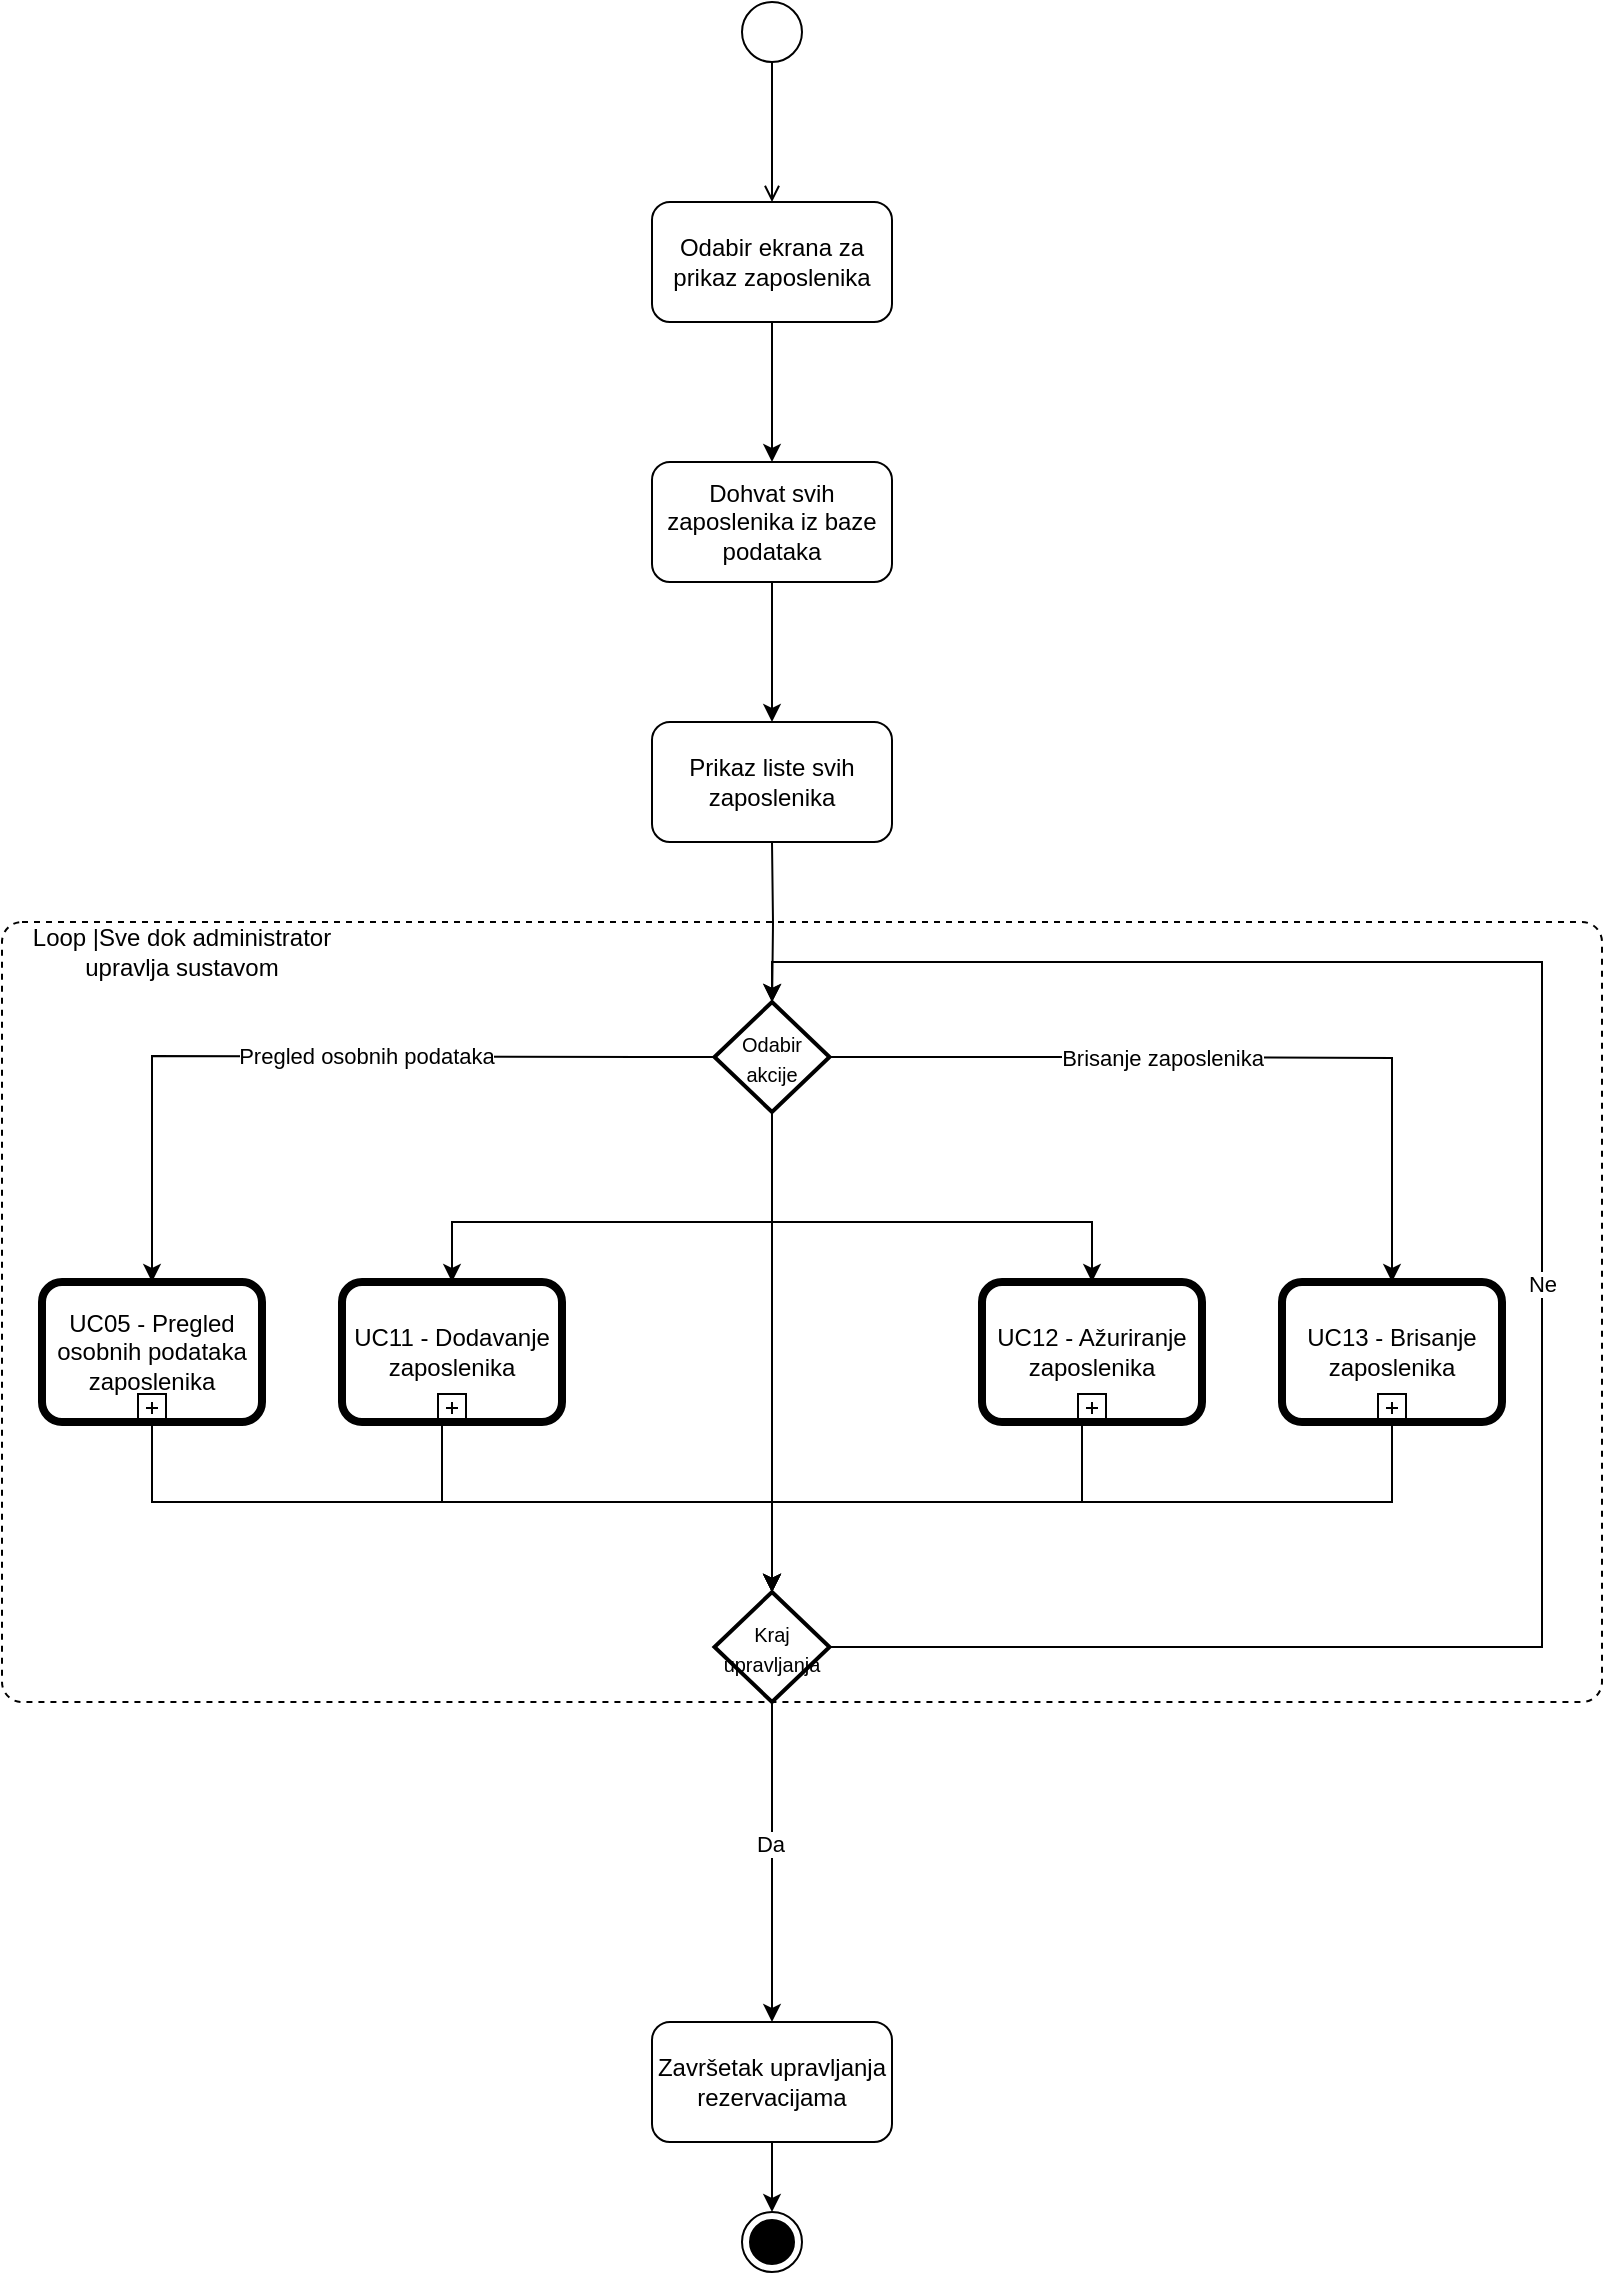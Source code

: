 <mxfile version="24.1.0" type="device">
  <diagram name="Page-1" id="SeoORBvZcYhTh_nItVGN">
    <mxGraphModel dx="1000" dy="591" grid="1" gridSize="10" guides="1" tooltips="1" connect="1" arrows="1" fold="1" page="1" pageScale="1" pageWidth="827" pageHeight="1169" math="0" shadow="0">
      <root>
        <mxCell id="0" />
        <mxCell id="1" parent="0" />
        <mxCell id="tRGBgT3V4BHUHg51zQbb-1" value="" style="ellipse;html=1;" vertex="1" parent="1">
          <mxGeometry x="380" y="70" width="30" height="30" as="geometry" />
        </mxCell>
        <mxCell id="tRGBgT3V4BHUHg51zQbb-2" value="" style="endArrow=open;html=1;rounded=0;align=center;verticalAlign=top;endFill=0;labelBackgroundColor=none;endSize=6;entryX=0.5;entryY=0;entryDx=0;entryDy=0;" edge="1" parent="1" source="tRGBgT3V4BHUHg51zQbb-1" target="tRGBgT3V4BHUHg51zQbb-4">
          <mxGeometry relative="1" as="geometry">
            <mxPoint x="395" y="160" as="targetPoint" />
          </mxGeometry>
        </mxCell>
        <mxCell id="tRGBgT3V4BHUHg51zQbb-3" style="edgeStyle=orthogonalEdgeStyle;rounded=0;orthogonalLoop=1;jettySize=auto;html=1;exitX=0.5;exitY=1;exitDx=0;exitDy=0;" edge="1" parent="1" source="tRGBgT3V4BHUHg51zQbb-4" target="tRGBgT3V4BHUHg51zQbb-6">
          <mxGeometry relative="1" as="geometry" />
        </mxCell>
        <mxCell id="tRGBgT3V4BHUHg51zQbb-4" value="Odabir ekrana za prikaz zaposlenika" style="rounded=1;whiteSpace=wrap;html=1;" vertex="1" parent="1">
          <mxGeometry x="335" y="170" width="120" height="60" as="geometry" />
        </mxCell>
        <mxCell id="tRGBgT3V4BHUHg51zQbb-5" style="edgeStyle=orthogonalEdgeStyle;rounded=0;orthogonalLoop=1;jettySize=auto;html=1;exitX=0.5;exitY=1;exitDx=0;exitDy=0;entryX=0.5;entryY=0;entryDx=0;entryDy=0;" edge="1" parent="1" source="tRGBgT3V4BHUHg51zQbb-6" target="tRGBgT3V4BHUHg51zQbb-7">
          <mxGeometry relative="1" as="geometry" />
        </mxCell>
        <mxCell id="tRGBgT3V4BHUHg51zQbb-6" value="Dohvat svih zaposlenika iz baze podataka" style="rounded=1;whiteSpace=wrap;html=1;" vertex="1" parent="1">
          <mxGeometry x="335" y="300" width="120" height="60" as="geometry" />
        </mxCell>
        <mxCell id="tRGBgT3V4BHUHg51zQbb-7" value="Prikaz liste svih zaposlenika" style="rounded=1;whiteSpace=wrap;html=1;" vertex="1" parent="1">
          <mxGeometry x="335" y="430" width="120" height="60" as="geometry" />
        </mxCell>
        <mxCell id="tRGBgT3V4BHUHg51zQbb-8" value="" style="html=1;align=center;verticalAlign=top;rounded=1;absoluteArcSize=1;arcSize=20;dashed=1;whiteSpace=wrap;" vertex="1" parent="1">
          <mxGeometry x="10" y="530" width="800" height="390" as="geometry" />
        </mxCell>
        <mxCell id="tRGBgT3V4BHUHg51zQbb-9" style="edgeStyle=orthogonalEdgeStyle;rounded=0;orthogonalLoop=1;jettySize=auto;html=1;exitX=0;exitY=0.5;exitDx=0;exitDy=0;exitPerimeter=0;entryX=0.5;entryY=0;entryDx=0;entryDy=0;entryPerimeter=0;" edge="1" parent="1" source="tRGBgT3V4BHUHg51zQbb-13" target="tRGBgT3V4BHUHg51zQbb-27">
          <mxGeometry relative="1" as="geometry">
            <mxPoint x="329.96" y="585" as="sourcePoint" />
            <mxPoint x="235" y="640" as="targetPoint" />
            <Array as="points">
              <mxPoint x="330" y="598" />
              <mxPoint x="85" y="597" />
            </Array>
          </mxGeometry>
        </mxCell>
        <mxCell id="tRGBgT3V4BHUHg51zQbb-10" value="Pregled osobnih podataka" style="edgeLabel;html=1;align=center;verticalAlign=middle;resizable=0;points=[];" vertex="1" connectable="0" parent="tRGBgT3V4BHUHg51zQbb-9">
          <mxGeometry x="-0.111" relative="1" as="geometry">
            <mxPoint as="offset" />
          </mxGeometry>
        </mxCell>
        <mxCell id="tRGBgT3V4BHUHg51zQbb-11" style="edgeStyle=orthogonalEdgeStyle;rounded=0;orthogonalLoop=1;jettySize=auto;html=1;exitX=1;exitY=0.5;exitDx=0;exitDy=0;exitPerimeter=0;" edge="1" parent="1" source="tRGBgT3V4BHUHg51zQbb-13" target="tRGBgT3V4BHUHg51zQbb-23">
          <mxGeometry relative="1" as="geometry">
            <mxPoint x="555" y="640" as="targetPoint" />
            <Array as="points">
              <mxPoint x="560" y="598" />
              <mxPoint x="705" y="598" />
            </Array>
          </mxGeometry>
        </mxCell>
        <mxCell id="tRGBgT3V4BHUHg51zQbb-12" value="Brisanje zaposlenika" style="edgeLabel;html=1;align=center;verticalAlign=middle;resizable=0;points=[];" vertex="1" connectable="0" parent="tRGBgT3V4BHUHg51zQbb-11">
          <mxGeometry x="-0.155" y="-4" relative="1" as="geometry">
            <mxPoint y="-4" as="offset" />
          </mxGeometry>
        </mxCell>
        <mxCell id="tRGBgT3V4BHUHg51zQbb-13" value="&lt;font style=&quot;font-size: 10px;&quot;&gt;Odabir akcije&lt;/font&gt;" style="strokeWidth=2;html=1;shape=mxgraph.flowchart.decision;whiteSpace=wrap;" vertex="1" parent="1">
          <mxGeometry x="366.25" y="570" width="57.5" height="55" as="geometry" />
        </mxCell>
        <mxCell id="tRGBgT3V4BHUHg51zQbb-14" value="Loop |Sve dok administrator&lt;div&gt;upravlja sustavom&lt;/div&gt;" style="text;html=1;align=center;verticalAlign=middle;whiteSpace=wrap;rounded=0;" vertex="1" parent="1">
          <mxGeometry x="20" y="540" width="160" height="10" as="geometry" />
        </mxCell>
        <mxCell id="tRGBgT3V4BHUHg51zQbb-30" style="edgeStyle=orthogonalEdgeStyle;rounded=0;orthogonalLoop=1;jettySize=auto;html=1;exitX=1;exitY=0.5;exitDx=0;exitDy=0;exitPerimeter=0;entryX=0.5;entryY=0;entryDx=0;entryDy=0;entryPerimeter=0;" edge="1" parent="1" source="tRGBgT3V4BHUHg51zQbb-15" target="tRGBgT3V4BHUHg51zQbb-13">
          <mxGeometry relative="1" as="geometry">
            <mxPoint x="700" y="680" as="targetPoint" />
            <Array as="points">
              <mxPoint x="780" y="893" />
              <mxPoint x="780" y="550" />
              <mxPoint x="395" y="550" />
            </Array>
          </mxGeometry>
        </mxCell>
        <mxCell id="tRGBgT3V4BHUHg51zQbb-31" value="Ne" style="edgeLabel;html=1;align=center;verticalAlign=middle;resizable=0;points=[];" vertex="1" connectable="0" parent="tRGBgT3V4BHUHg51zQbb-30">
          <mxGeometry x="-0.025" y="-3" relative="1" as="geometry">
            <mxPoint x="-3" as="offset" />
          </mxGeometry>
        </mxCell>
        <mxCell id="tRGBgT3V4BHUHg51zQbb-15" value="&lt;font style=&quot;font-size: 10px;&quot;&gt;Kraj upravljanja&lt;/font&gt;" style="strokeWidth=2;html=1;shape=mxgraph.flowchart.decision;whiteSpace=wrap;" vertex="1" parent="1">
          <mxGeometry x="366.25" y="865" width="57.5" height="55" as="geometry" />
        </mxCell>
        <mxCell id="tRGBgT3V4BHUHg51zQbb-16" style="edgeStyle=orthogonalEdgeStyle;rounded=0;orthogonalLoop=1;jettySize=auto;html=1;exitX=0.5;exitY=1;exitDx=0;exitDy=0;" edge="1" parent="1" target="tRGBgT3V4BHUHg51zQbb-13">
          <mxGeometry relative="1" as="geometry">
            <mxPoint x="395" y="490" as="sourcePoint" />
          </mxGeometry>
        </mxCell>
        <mxCell id="tRGBgT3V4BHUHg51zQbb-19" style="edgeStyle=orthogonalEdgeStyle;rounded=0;orthogonalLoop=1;jettySize=auto;html=1;exitX=0.5;exitY=1;exitDx=0;exitDy=0;entryX=0.5;entryY=0;entryDx=0;entryDy=0;entryPerimeter=0;exitPerimeter=0;" edge="1" parent="1" source="tRGBgT3V4BHUHg51zQbb-22" target="tRGBgT3V4BHUHg51zQbb-15">
          <mxGeometry relative="1" as="geometry">
            <mxPoint x="230" y="780" as="sourcePoint" />
            <Array as="points">
              <mxPoint x="230" y="780" />
              <mxPoint x="230" y="820" />
              <mxPoint x="395" y="820" />
            </Array>
          </mxGeometry>
        </mxCell>
        <mxCell id="tRGBgT3V4BHUHg51zQbb-20" style="edgeStyle=orthogonalEdgeStyle;rounded=0;orthogonalLoop=1;jettySize=auto;html=1;exitX=0.5;exitY=1;exitDx=0;exitDy=0;exitPerimeter=0;entryX=0.5;entryY=0;entryDx=0;entryDy=0;entryPerimeter=0;" edge="1" parent="1" source="tRGBgT3V4BHUHg51zQbb-13" target="tRGBgT3V4BHUHg51zQbb-15">
          <mxGeometry relative="1" as="geometry" />
        </mxCell>
        <mxCell id="tRGBgT3V4BHUHg51zQbb-21" style="edgeStyle=orthogonalEdgeStyle;rounded=0;orthogonalLoop=1;jettySize=auto;html=1;exitX=0.5;exitY=1;exitDx=0;exitDy=0;entryX=0.5;entryY=0;entryDx=0;entryDy=0;entryPerimeter=0;exitPerimeter=0;" edge="1" parent="1" source="tRGBgT3V4BHUHg51zQbb-24" target="tRGBgT3V4BHUHg51zQbb-15">
          <mxGeometry relative="1" as="geometry">
            <mxPoint x="540" y="780" as="sourcePoint" />
            <Array as="points">
              <mxPoint x="550" y="780" />
              <mxPoint x="550" y="820" />
              <mxPoint x="395" y="820" />
            </Array>
          </mxGeometry>
        </mxCell>
        <mxCell id="tRGBgT3V4BHUHg51zQbb-22" value="UC11 - Dodavanje zaposlenika" style="points=[[0.25,0,0],[0.5,0,0],[0.75,0,0],[1,0.25,0],[1,0.5,0],[1,0.75,0],[0.75,1,0],[0.5,1,0],[0.25,1,0],[0,0.75,0],[0,0.5,0],[0,0.25,0]];shape=mxgraph.bpmn.task;whiteSpace=wrap;rectStyle=rounded;size=10;bpmnShapeType=call;isLoopSub=1;" vertex="1" parent="1">
          <mxGeometry x="180" y="710" width="110" height="70" as="geometry" />
        </mxCell>
        <mxCell id="tRGBgT3V4BHUHg51zQbb-23" value="UC13 - Brisanje zaposlenika" style="points=[[0.25,0,0],[0.5,0,0],[0.75,0,0],[1,0.25,0],[1,0.5,0],[1,0.75,0],[0.75,1,0],[0.5,1,0],[0.25,1,0],[0,0.75,0],[0,0.5,0],[0,0.25,0]];shape=mxgraph.bpmn.task;whiteSpace=wrap;rectStyle=rounded;size=10;bpmnShapeType=call;isLoopSub=1;" vertex="1" parent="1">
          <mxGeometry x="650" y="710" width="110" height="70" as="geometry" />
        </mxCell>
        <mxCell id="tRGBgT3V4BHUHg51zQbb-24" value="UC12 - Ažuriranje zaposlenika" style="points=[[0.25,0,0],[0.5,0,0],[0.75,0,0],[1,0.25,0],[1,0.5,0],[1,0.75,0],[0.75,1,0],[0.5,1,0],[0.25,1,0],[0,0.75,0],[0,0.5,0],[0,0.25,0]];shape=mxgraph.bpmn.task;whiteSpace=wrap;rectStyle=rounded;size=10;bpmnShapeType=call;isLoopSub=1;" vertex="1" parent="1">
          <mxGeometry x="500" y="710" width="110" height="70" as="geometry" />
        </mxCell>
        <mxCell id="tRGBgT3V4BHUHg51zQbb-27" value="UC05 - Pregled osobnih podataka zaposlenika" style="points=[[0.25,0,0],[0.5,0,0],[0.75,0,0],[1,0.25,0],[1,0.5,0],[1,0.75,0],[0.75,1,0],[0.5,1,0],[0.25,1,0],[0,0.75,0],[0,0.5,0],[0,0.25,0]];shape=mxgraph.bpmn.task;whiteSpace=wrap;rectStyle=rounded;size=10;bpmnShapeType=call;isLoopSub=1;" vertex="1" parent="1">
          <mxGeometry x="30" y="710" width="110" height="70" as="geometry" />
        </mxCell>
        <mxCell id="tRGBgT3V4BHUHg51zQbb-28" value="" style="endArrow=classic;html=1;rounded=0;exitX=0.5;exitY=1;exitDx=0;exitDy=0;exitPerimeter=0;entryX=0.5;entryY=0;entryDx=0;entryDy=0;entryPerimeter=0;" edge="1" parent="1" source="tRGBgT3V4BHUHg51zQbb-13" target="tRGBgT3V4BHUHg51zQbb-22">
          <mxGeometry width="50" height="50" relative="1" as="geometry">
            <mxPoint x="430" y="630" as="sourcePoint" />
            <mxPoint x="480" y="580" as="targetPoint" />
            <Array as="points">
              <mxPoint x="395" y="680" />
              <mxPoint x="235" y="680" />
            </Array>
          </mxGeometry>
        </mxCell>
        <mxCell id="tRGBgT3V4BHUHg51zQbb-29" value="" style="endArrow=classic;html=1;rounded=0;exitX=0.5;exitY=1;exitDx=0;exitDy=0;exitPerimeter=0;entryX=0.5;entryY=0;entryDx=0;entryDy=0;entryPerimeter=0;" edge="1" parent="1" source="tRGBgT3V4BHUHg51zQbb-13" target="tRGBgT3V4BHUHg51zQbb-24">
          <mxGeometry width="50" height="50" relative="1" as="geometry">
            <mxPoint x="420" y="650" as="sourcePoint" />
            <mxPoint x="470" y="600" as="targetPoint" />
            <Array as="points">
              <mxPoint x="395" y="680" />
              <mxPoint x="555" y="680" />
            </Array>
          </mxGeometry>
        </mxCell>
        <mxCell id="tRGBgT3V4BHUHg51zQbb-35" style="edgeStyle=orthogonalEdgeStyle;rounded=0;orthogonalLoop=1;jettySize=auto;html=1;exitX=0.5;exitY=1;exitDx=0;exitDy=0;exitPerimeter=0;entryX=0.5;entryY=0;entryDx=0;entryDy=0;entryPerimeter=0;" edge="1" parent="1" source="tRGBgT3V4BHUHg51zQbb-27" target="tRGBgT3V4BHUHg51zQbb-15">
          <mxGeometry relative="1" as="geometry">
            <Array as="points">
              <mxPoint x="85" y="820" />
              <mxPoint x="395" y="820" />
            </Array>
          </mxGeometry>
        </mxCell>
        <mxCell id="tRGBgT3V4BHUHg51zQbb-37" style="edgeStyle=orthogonalEdgeStyle;rounded=0;orthogonalLoop=1;jettySize=auto;html=1;exitX=0.5;exitY=1;exitDx=0;exitDy=0;exitPerimeter=0;entryX=0.5;entryY=0;entryDx=0;entryDy=0;entryPerimeter=0;" edge="1" parent="1" source="tRGBgT3V4BHUHg51zQbb-23" target="tRGBgT3V4BHUHg51zQbb-15">
          <mxGeometry relative="1" as="geometry">
            <Array as="points">
              <mxPoint x="705" y="820" />
              <mxPoint x="395" y="820" />
            </Array>
          </mxGeometry>
        </mxCell>
        <mxCell id="tRGBgT3V4BHUHg51zQbb-38" style="edgeStyle=orthogonalEdgeStyle;rounded=0;orthogonalLoop=1;jettySize=auto;html=1;exitX=0.5;exitY=1;exitDx=0;exitDy=0;entryX=0.5;entryY=0;entryDx=0;entryDy=0;exitPerimeter=0;" edge="1" parent="1" target="tRGBgT3V4BHUHg51zQbb-42" source="tRGBgT3V4BHUHg51zQbb-15">
          <mxGeometry relative="1" as="geometry">
            <mxPoint x="395" y="1005" as="sourcePoint" />
          </mxGeometry>
        </mxCell>
        <mxCell id="tRGBgT3V4BHUHg51zQbb-39" value="Da" style="edgeLabel;html=1;align=center;verticalAlign=middle;resizable=0;points=[];" vertex="1" connectable="0" parent="tRGBgT3V4BHUHg51zQbb-38">
          <mxGeometry x="-0.12" y="-1" relative="1" as="geometry">
            <mxPoint as="offset" />
          </mxGeometry>
        </mxCell>
        <mxCell id="tRGBgT3V4BHUHg51zQbb-41" style="edgeStyle=orthogonalEdgeStyle;rounded=0;orthogonalLoop=1;jettySize=auto;html=1;exitX=0.5;exitY=1;exitDx=0;exitDy=0;" edge="1" parent="1" source="tRGBgT3V4BHUHg51zQbb-42" target="tRGBgT3V4BHUHg51zQbb-43">
          <mxGeometry relative="1" as="geometry" />
        </mxCell>
        <mxCell id="tRGBgT3V4BHUHg51zQbb-42" value="Završetak upravljanja rezervacijama" style="rounded=1;whiteSpace=wrap;html=1;" vertex="1" parent="1">
          <mxGeometry x="335" y="1080" width="120" height="60" as="geometry" />
        </mxCell>
        <mxCell id="tRGBgT3V4BHUHg51zQbb-43" value="" style="ellipse;html=1;shape=endState;fillColor=strokeColor;" vertex="1" parent="1">
          <mxGeometry x="380" y="1175" width="30" height="30" as="geometry" />
        </mxCell>
      </root>
    </mxGraphModel>
  </diagram>
</mxfile>
